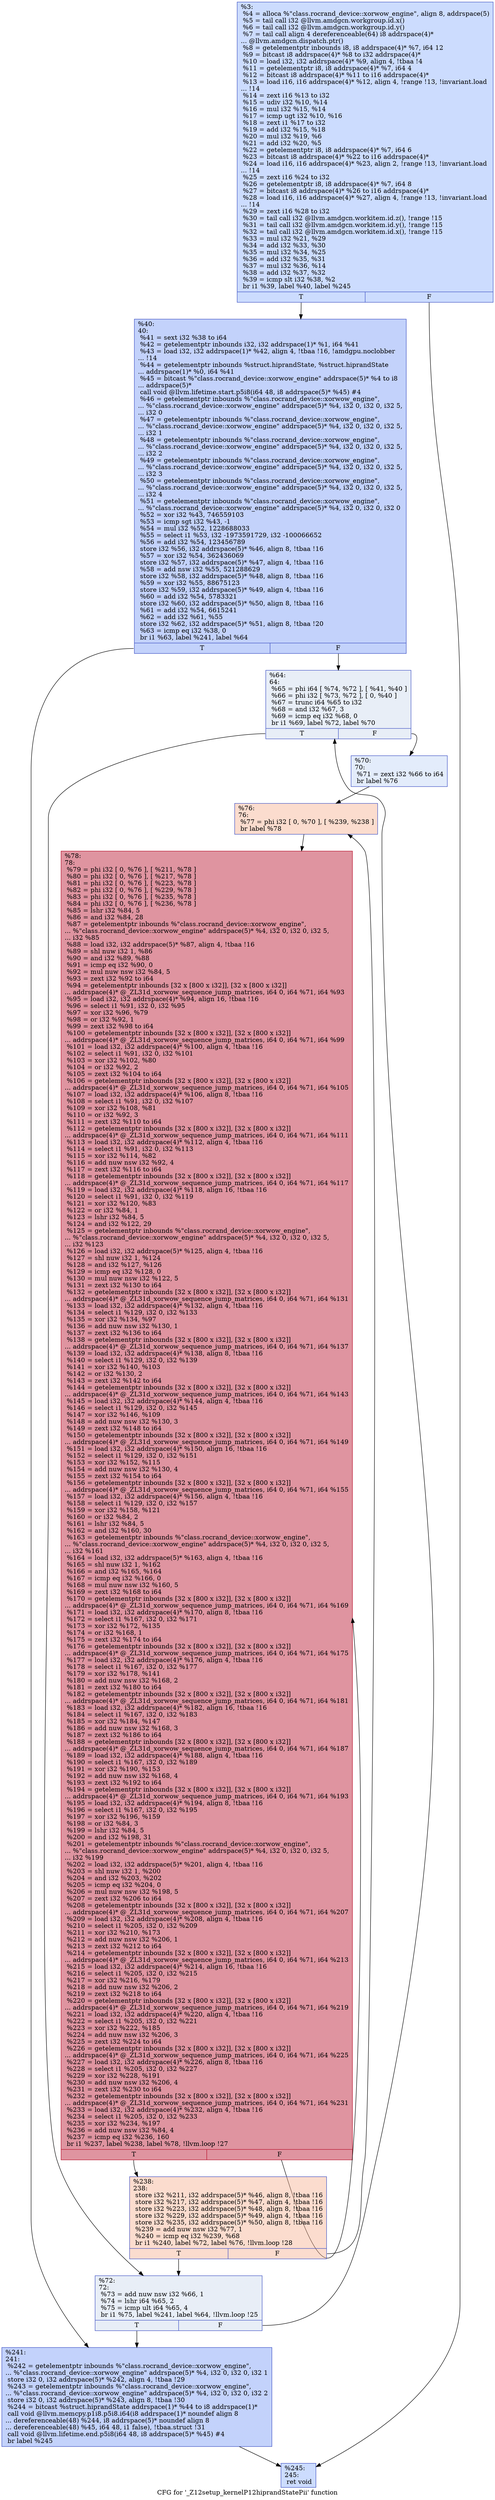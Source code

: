 digraph "CFG for '_Z12setup_kernelP12hiprandStatePii' function" {
	label="CFG for '_Z12setup_kernelP12hiprandStatePii' function";

	Node0x51a4a90 [shape=record,color="#3d50c3ff", style=filled, fillcolor="#8caffe70",label="{%3:\l  %4 = alloca %\"class.rocrand_device::xorwow_engine\", align 8, addrspace(5)\l  %5 = tail call i32 @llvm.amdgcn.workgroup.id.x()\l  %6 = tail call i32 @llvm.amdgcn.workgroup.id.y()\l  %7 = tail call align 4 dereferenceable(64) i8 addrspace(4)*\l... @llvm.amdgcn.dispatch.ptr()\l  %8 = getelementptr inbounds i8, i8 addrspace(4)* %7, i64 12\l  %9 = bitcast i8 addrspace(4)* %8 to i32 addrspace(4)*\l  %10 = load i32, i32 addrspace(4)* %9, align 4, !tbaa !4\l  %11 = getelementptr i8, i8 addrspace(4)* %7, i64 4\l  %12 = bitcast i8 addrspace(4)* %11 to i16 addrspace(4)*\l  %13 = load i16, i16 addrspace(4)* %12, align 4, !range !13, !invariant.load\l... !14\l  %14 = zext i16 %13 to i32\l  %15 = udiv i32 %10, %14\l  %16 = mul i32 %15, %14\l  %17 = icmp ugt i32 %10, %16\l  %18 = zext i1 %17 to i32\l  %19 = add i32 %15, %18\l  %20 = mul i32 %19, %6\l  %21 = add i32 %20, %5\l  %22 = getelementptr i8, i8 addrspace(4)* %7, i64 6\l  %23 = bitcast i8 addrspace(4)* %22 to i16 addrspace(4)*\l  %24 = load i16, i16 addrspace(4)* %23, align 2, !range !13, !invariant.load\l... !14\l  %25 = zext i16 %24 to i32\l  %26 = getelementptr i8, i8 addrspace(4)* %7, i64 8\l  %27 = bitcast i8 addrspace(4)* %26 to i16 addrspace(4)*\l  %28 = load i16, i16 addrspace(4)* %27, align 4, !range !13, !invariant.load\l... !14\l  %29 = zext i16 %28 to i32\l  %30 = tail call i32 @llvm.amdgcn.workitem.id.z(), !range !15\l  %31 = tail call i32 @llvm.amdgcn.workitem.id.y(), !range !15\l  %32 = tail call i32 @llvm.amdgcn.workitem.id.x(), !range !15\l  %33 = mul i32 %21, %29\l  %34 = add i32 %33, %30\l  %35 = mul i32 %34, %25\l  %36 = add i32 %35, %31\l  %37 = mul i32 %36, %14\l  %38 = add i32 %37, %32\l  %39 = icmp slt i32 %38, %2\l  br i1 %39, label %40, label %245\l|{<s0>T|<s1>F}}"];
	Node0x51a4a90:s0 -> Node0x51a9f50;
	Node0x51a4a90:s1 -> Node0x51ac5d0;
	Node0x51a9f50 [shape=record,color="#3d50c3ff", style=filled, fillcolor="#779af770",label="{%40:\l40:                                               \l  %41 = sext i32 %38 to i64\l  %42 = getelementptr inbounds i32, i32 addrspace(1)* %1, i64 %41\l  %43 = load i32, i32 addrspace(1)* %42, align 4, !tbaa !16, !amdgpu.noclobber\l... !14\l  %44 = getelementptr inbounds %struct.hiprandState, %struct.hiprandState\l... addrspace(1)* %0, i64 %41\l  %45 = bitcast %\"class.rocrand_device::xorwow_engine\" addrspace(5)* %4 to i8\l... addrspace(5)*\l  call void @llvm.lifetime.start.p5i8(i64 48, i8 addrspace(5)* %45) #4\l  %46 = getelementptr inbounds %\"class.rocrand_device::xorwow_engine\",\l... %\"class.rocrand_device::xorwow_engine\" addrspace(5)* %4, i32 0, i32 0, i32 5,\l... i32 0\l  %47 = getelementptr inbounds %\"class.rocrand_device::xorwow_engine\",\l... %\"class.rocrand_device::xorwow_engine\" addrspace(5)* %4, i32 0, i32 0, i32 5,\l... i32 1\l  %48 = getelementptr inbounds %\"class.rocrand_device::xorwow_engine\",\l... %\"class.rocrand_device::xorwow_engine\" addrspace(5)* %4, i32 0, i32 0, i32 5,\l... i32 2\l  %49 = getelementptr inbounds %\"class.rocrand_device::xorwow_engine\",\l... %\"class.rocrand_device::xorwow_engine\" addrspace(5)* %4, i32 0, i32 0, i32 5,\l... i32 3\l  %50 = getelementptr inbounds %\"class.rocrand_device::xorwow_engine\",\l... %\"class.rocrand_device::xorwow_engine\" addrspace(5)* %4, i32 0, i32 0, i32 5,\l... i32 4\l  %51 = getelementptr inbounds %\"class.rocrand_device::xorwow_engine\",\l... %\"class.rocrand_device::xorwow_engine\" addrspace(5)* %4, i32 0, i32 0, i32 0\l  %52 = xor i32 %43, 746559103\l  %53 = icmp sgt i32 %43, -1\l  %54 = mul i32 %52, 1228688033\l  %55 = select i1 %53, i32 -1973591729, i32 -100066652\l  %56 = add i32 %54, 123456789\l  store i32 %56, i32 addrspace(5)* %46, align 8, !tbaa !16\l  %57 = xor i32 %54, 362436069\l  store i32 %57, i32 addrspace(5)* %47, align 4, !tbaa !16\l  %58 = add nsw i32 %55, 521288629\l  store i32 %58, i32 addrspace(5)* %48, align 8, !tbaa !16\l  %59 = xor i32 %55, 88675123\l  store i32 %59, i32 addrspace(5)* %49, align 4, !tbaa !16\l  %60 = add i32 %54, 5783321\l  store i32 %60, i32 addrspace(5)* %50, align 8, !tbaa !16\l  %61 = add i32 %54, 6615241\l  %62 = add i32 %61, %55\l  store i32 %62, i32 addrspace(5)* %51, align 8, !tbaa !20\l  %63 = icmp eq i32 %38, 0\l  br i1 %63, label %241, label %64\l|{<s0>T|<s1>F}}"];
	Node0x51a9f50:s0 -> Node0x51ae6e0;
	Node0x51a9f50:s1 -> Node0x51ae770;
	Node0x51ae770 [shape=record,color="#3d50c3ff", style=filled, fillcolor="#cbd8ee70",label="{%64:\l64:                                               \l  %65 = phi i64 [ %74, %72 ], [ %41, %40 ]\l  %66 = phi i32 [ %73, %72 ], [ 0, %40 ]\l  %67 = trunc i64 %65 to i32\l  %68 = and i32 %67, 3\l  %69 = icmp eq i32 %68, 0\l  br i1 %69, label %72, label %70\l|{<s0>T|<s1>F}}"];
	Node0x51ae770:s0 -> Node0x51ac020;
	Node0x51ae770:s1 -> Node0x51aeeb0;
	Node0x51aeeb0 [shape=record,color="#3d50c3ff", style=filled, fillcolor="#bfd3f670",label="{%70:\l70:                                               \l  %71 = zext i32 %66 to i64\l  br label %76\l}"];
	Node0x51aeeb0 -> Node0x51af060;
	Node0x51ac020 [shape=record,color="#3d50c3ff", style=filled, fillcolor="#cbd8ee70",label="{%72:\l72:                                               \l  %73 = add nuw nsw i32 %66, 1\l  %74 = lshr i64 %65, 2\l  %75 = icmp ult i64 %65, 4\l  br i1 %75, label %241, label %64, !llvm.loop !25\l|{<s0>T|<s1>F}}"];
	Node0x51ac020:s0 -> Node0x51ae6e0;
	Node0x51ac020:s1 -> Node0x51ae770;
	Node0x51af060 [shape=record,color="#3d50c3ff", style=filled, fillcolor="#f7af9170",label="{%76:\l76:                                               \l  %77 = phi i32 [ 0, %70 ], [ %239, %238 ]\l  br label %78\l}"];
	Node0x51af060 -> Node0x51af540;
	Node0x51af540 [shape=record,color="#b70d28ff", style=filled, fillcolor="#b70d2870",label="{%78:\l78:                                               \l  %79 = phi i32 [ 0, %76 ], [ %211, %78 ]\l  %80 = phi i32 [ 0, %76 ], [ %217, %78 ]\l  %81 = phi i32 [ 0, %76 ], [ %223, %78 ]\l  %82 = phi i32 [ 0, %76 ], [ %229, %78 ]\l  %83 = phi i32 [ 0, %76 ], [ %235, %78 ]\l  %84 = phi i32 [ 0, %76 ], [ %236, %78 ]\l  %85 = lshr i32 %84, 5\l  %86 = and i32 %84, 28\l  %87 = getelementptr inbounds %\"class.rocrand_device::xorwow_engine\",\l... %\"class.rocrand_device::xorwow_engine\" addrspace(5)* %4, i32 0, i32 0, i32 5,\l... i32 %85\l  %88 = load i32, i32 addrspace(5)* %87, align 4, !tbaa !16\l  %89 = shl nuw i32 1, %86\l  %90 = and i32 %89, %88\l  %91 = icmp eq i32 %90, 0\l  %92 = mul nuw nsw i32 %84, 5\l  %93 = zext i32 %92 to i64\l  %94 = getelementptr inbounds [32 x [800 x i32]], [32 x [800 x i32]]\l... addrspace(4)* @_ZL31d_xorwow_sequence_jump_matrices, i64 0, i64 %71, i64 %93\l  %95 = load i32, i32 addrspace(4)* %94, align 16, !tbaa !16\l  %96 = select i1 %91, i32 0, i32 %95\l  %97 = xor i32 %96, %79\l  %98 = or i32 %92, 1\l  %99 = zext i32 %98 to i64\l  %100 = getelementptr inbounds [32 x [800 x i32]], [32 x [800 x i32]]\l... addrspace(4)* @_ZL31d_xorwow_sequence_jump_matrices, i64 0, i64 %71, i64 %99\l  %101 = load i32, i32 addrspace(4)* %100, align 4, !tbaa !16\l  %102 = select i1 %91, i32 0, i32 %101\l  %103 = xor i32 %102, %80\l  %104 = or i32 %92, 2\l  %105 = zext i32 %104 to i64\l  %106 = getelementptr inbounds [32 x [800 x i32]], [32 x [800 x i32]]\l... addrspace(4)* @_ZL31d_xorwow_sequence_jump_matrices, i64 0, i64 %71, i64 %105\l  %107 = load i32, i32 addrspace(4)* %106, align 8, !tbaa !16\l  %108 = select i1 %91, i32 0, i32 %107\l  %109 = xor i32 %108, %81\l  %110 = or i32 %92, 3\l  %111 = zext i32 %110 to i64\l  %112 = getelementptr inbounds [32 x [800 x i32]], [32 x [800 x i32]]\l... addrspace(4)* @_ZL31d_xorwow_sequence_jump_matrices, i64 0, i64 %71, i64 %111\l  %113 = load i32, i32 addrspace(4)* %112, align 4, !tbaa !16\l  %114 = select i1 %91, i32 0, i32 %113\l  %115 = xor i32 %114, %82\l  %116 = add nuw nsw i32 %92, 4\l  %117 = zext i32 %116 to i64\l  %118 = getelementptr inbounds [32 x [800 x i32]], [32 x [800 x i32]]\l... addrspace(4)* @_ZL31d_xorwow_sequence_jump_matrices, i64 0, i64 %71, i64 %117\l  %119 = load i32, i32 addrspace(4)* %118, align 16, !tbaa !16\l  %120 = select i1 %91, i32 0, i32 %119\l  %121 = xor i32 %120, %83\l  %122 = or i32 %84, 1\l  %123 = lshr i32 %84, 5\l  %124 = and i32 %122, 29\l  %125 = getelementptr inbounds %\"class.rocrand_device::xorwow_engine\",\l... %\"class.rocrand_device::xorwow_engine\" addrspace(5)* %4, i32 0, i32 0, i32 5,\l... i32 %123\l  %126 = load i32, i32 addrspace(5)* %125, align 4, !tbaa !16\l  %127 = shl nuw i32 1, %124\l  %128 = and i32 %127, %126\l  %129 = icmp eq i32 %128, 0\l  %130 = mul nuw nsw i32 %122, 5\l  %131 = zext i32 %130 to i64\l  %132 = getelementptr inbounds [32 x [800 x i32]], [32 x [800 x i32]]\l... addrspace(4)* @_ZL31d_xorwow_sequence_jump_matrices, i64 0, i64 %71, i64 %131\l  %133 = load i32, i32 addrspace(4)* %132, align 4, !tbaa !16\l  %134 = select i1 %129, i32 0, i32 %133\l  %135 = xor i32 %134, %97\l  %136 = add nuw nsw i32 %130, 1\l  %137 = zext i32 %136 to i64\l  %138 = getelementptr inbounds [32 x [800 x i32]], [32 x [800 x i32]]\l... addrspace(4)* @_ZL31d_xorwow_sequence_jump_matrices, i64 0, i64 %71, i64 %137\l  %139 = load i32, i32 addrspace(4)* %138, align 8, !tbaa !16\l  %140 = select i1 %129, i32 0, i32 %139\l  %141 = xor i32 %140, %103\l  %142 = or i32 %130, 2\l  %143 = zext i32 %142 to i64\l  %144 = getelementptr inbounds [32 x [800 x i32]], [32 x [800 x i32]]\l... addrspace(4)* @_ZL31d_xorwow_sequence_jump_matrices, i64 0, i64 %71, i64 %143\l  %145 = load i32, i32 addrspace(4)* %144, align 4, !tbaa !16\l  %146 = select i1 %129, i32 0, i32 %145\l  %147 = xor i32 %146, %109\l  %148 = add nuw nsw i32 %130, 3\l  %149 = zext i32 %148 to i64\l  %150 = getelementptr inbounds [32 x [800 x i32]], [32 x [800 x i32]]\l... addrspace(4)* @_ZL31d_xorwow_sequence_jump_matrices, i64 0, i64 %71, i64 %149\l  %151 = load i32, i32 addrspace(4)* %150, align 16, !tbaa !16\l  %152 = select i1 %129, i32 0, i32 %151\l  %153 = xor i32 %152, %115\l  %154 = add nuw nsw i32 %130, 4\l  %155 = zext i32 %154 to i64\l  %156 = getelementptr inbounds [32 x [800 x i32]], [32 x [800 x i32]]\l... addrspace(4)* @_ZL31d_xorwow_sequence_jump_matrices, i64 0, i64 %71, i64 %155\l  %157 = load i32, i32 addrspace(4)* %156, align 4, !tbaa !16\l  %158 = select i1 %129, i32 0, i32 %157\l  %159 = xor i32 %158, %121\l  %160 = or i32 %84, 2\l  %161 = lshr i32 %84, 5\l  %162 = and i32 %160, 30\l  %163 = getelementptr inbounds %\"class.rocrand_device::xorwow_engine\",\l... %\"class.rocrand_device::xorwow_engine\" addrspace(5)* %4, i32 0, i32 0, i32 5,\l... i32 %161\l  %164 = load i32, i32 addrspace(5)* %163, align 4, !tbaa !16\l  %165 = shl nuw i32 1, %162\l  %166 = and i32 %165, %164\l  %167 = icmp eq i32 %166, 0\l  %168 = mul nuw nsw i32 %160, 5\l  %169 = zext i32 %168 to i64\l  %170 = getelementptr inbounds [32 x [800 x i32]], [32 x [800 x i32]]\l... addrspace(4)* @_ZL31d_xorwow_sequence_jump_matrices, i64 0, i64 %71, i64 %169\l  %171 = load i32, i32 addrspace(4)* %170, align 8, !tbaa !16\l  %172 = select i1 %167, i32 0, i32 %171\l  %173 = xor i32 %172, %135\l  %174 = or i32 %168, 1\l  %175 = zext i32 %174 to i64\l  %176 = getelementptr inbounds [32 x [800 x i32]], [32 x [800 x i32]]\l... addrspace(4)* @_ZL31d_xorwow_sequence_jump_matrices, i64 0, i64 %71, i64 %175\l  %177 = load i32, i32 addrspace(4)* %176, align 4, !tbaa !16\l  %178 = select i1 %167, i32 0, i32 %177\l  %179 = xor i32 %178, %141\l  %180 = add nuw nsw i32 %168, 2\l  %181 = zext i32 %180 to i64\l  %182 = getelementptr inbounds [32 x [800 x i32]], [32 x [800 x i32]]\l... addrspace(4)* @_ZL31d_xorwow_sequence_jump_matrices, i64 0, i64 %71, i64 %181\l  %183 = load i32, i32 addrspace(4)* %182, align 16, !tbaa !16\l  %184 = select i1 %167, i32 0, i32 %183\l  %185 = xor i32 %184, %147\l  %186 = add nuw nsw i32 %168, 3\l  %187 = zext i32 %186 to i64\l  %188 = getelementptr inbounds [32 x [800 x i32]], [32 x [800 x i32]]\l... addrspace(4)* @_ZL31d_xorwow_sequence_jump_matrices, i64 0, i64 %71, i64 %187\l  %189 = load i32, i32 addrspace(4)* %188, align 4, !tbaa !16\l  %190 = select i1 %167, i32 0, i32 %189\l  %191 = xor i32 %190, %153\l  %192 = add nuw nsw i32 %168, 4\l  %193 = zext i32 %192 to i64\l  %194 = getelementptr inbounds [32 x [800 x i32]], [32 x [800 x i32]]\l... addrspace(4)* @_ZL31d_xorwow_sequence_jump_matrices, i64 0, i64 %71, i64 %193\l  %195 = load i32, i32 addrspace(4)* %194, align 8, !tbaa !16\l  %196 = select i1 %167, i32 0, i32 %195\l  %197 = xor i32 %196, %159\l  %198 = or i32 %84, 3\l  %199 = lshr i32 %84, 5\l  %200 = and i32 %198, 31\l  %201 = getelementptr inbounds %\"class.rocrand_device::xorwow_engine\",\l... %\"class.rocrand_device::xorwow_engine\" addrspace(5)* %4, i32 0, i32 0, i32 5,\l... i32 %199\l  %202 = load i32, i32 addrspace(5)* %201, align 4, !tbaa !16\l  %203 = shl nuw i32 1, %200\l  %204 = and i32 %203, %202\l  %205 = icmp eq i32 %204, 0\l  %206 = mul nuw nsw i32 %198, 5\l  %207 = zext i32 %206 to i64\l  %208 = getelementptr inbounds [32 x [800 x i32]], [32 x [800 x i32]]\l... addrspace(4)* @_ZL31d_xorwow_sequence_jump_matrices, i64 0, i64 %71, i64 %207\l  %209 = load i32, i32 addrspace(4)* %208, align 4, !tbaa !16\l  %210 = select i1 %205, i32 0, i32 %209\l  %211 = xor i32 %210, %173\l  %212 = add nuw nsw i32 %206, 1\l  %213 = zext i32 %212 to i64\l  %214 = getelementptr inbounds [32 x [800 x i32]], [32 x [800 x i32]]\l... addrspace(4)* @_ZL31d_xorwow_sequence_jump_matrices, i64 0, i64 %71, i64 %213\l  %215 = load i32, i32 addrspace(4)* %214, align 16, !tbaa !16\l  %216 = select i1 %205, i32 0, i32 %215\l  %217 = xor i32 %216, %179\l  %218 = add nuw nsw i32 %206, 2\l  %219 = zext i32 %218 to i64\l  %220 = getelementptr inbounds [32 x [800 x i32]], [32 x [800 x i32]]\l... addrspace(4)* @_ZL31d_xorwow_sequence_jump_matrices, i64 0, i64 %71, i64 %219\l  %221 = load i32, i32 addrspace(4)* %220, align 4, !tbaa !16\l  %222 = select i1 %205, i32 0, i32 %221\l  %223 = xor i32 %222, %185\l  %224 = add nuw nsw i32 %206, 3\l  %225 = zext i32 %224 to i64\l  %226 = getelementptr inbounds [32 x [800 x i32]], [32 x [800 x i32]]\l... addrspace(4)* @_ZL31d_xorwow_sequence_jump_matrices, i64 0, i64 %71, i64 %225\l  %227 = load i32, i32 addrspace(4)* %226, align 8, !tbaa !16\l  %228 = select i1 %205, i32 0, i32 %227\l  %229 = xor i32 %228, %191\l  %230 = add nuw nsw i32 %206, 4\l  %231 = zext i32 %230 to i64\l  %232 = getelementptr inbounds [32 x [800 x i32]], [32 x [800 x i32]]\l... addrspace(4)* @_ZL31d_xorwow_sequence_jump_matrices, i64 0, i64 %71, i64 %231\l  %233 = load i32, i32 addrspace(4)* %232, align 4, !tbaa !16\l  %234 = select i1 %205, i32 0, i32 %233\l  %235 = xor i32 %234, %197\l  %236 = add nuw nsw i32 %84, 4\l  %237 = icmp eq i32 %236, 160\l  br i1 %237, label %238, label %78, !llvm.loop !27\l|{<s0>T|<s1>F}}"];
	Node0x51af540:s0 -> Node0x51af400;
	Node0x51af540:s1 -> Node0x51af540;
	Node0x51af400 [shape=record,color="#3d50c3ff", style=filled, fillcolor="#f7af9170",label="{%238:\l238:                                              \l  store i32 %211, i32 addrspace(5)* %46, align 8, !tbaa !16\l  store i32 %217, i32 addrspace(5)* %47, align 4, !tbaa !16\l  store i32 %223, i32 addrspace(5)* %48, align 8, !tbaa !16\l  store i32 %229, i32 addrspace(5)* %49, align 4, !tbaa !16\l  store i32 %235, i32 addrspace(5)* %50, align 8, !tbaa !16\l  %239 = add nuw nsw i32 %77, 1\l  %240 = icmp eq i32 %239, %68\l  br i1 %240, label %72, label %76, !llvm.loop !28\l|{<s0>T|<s1>F}}"];
	Node0x51af400:s0 -> Node0x51ac020;
	Node0x51af400:s1 -> Node0x51af060;
	Node0x51ae6e0 [shape=record,color="#3d50c3ff", style=filled, fillcolor="#779af770",label="{%241:\l241:                                              \l  %242 = getelementptr inbounds %\"class.rocrand_device::xorwow_engine\",\l... %\"class.rocrand_device::xorwow_engine\" addrspace(5)* %4, i32 0, i32 0, i32 1\l  store i32 0, i32 addrspace(5)* %242, align 4, !tbaa !29\l  %243 = getelementptr inbounds %\"class.rocrand_device::xorwow_engine\",\l... %\"class.rocrand_device::xorwow_engine\" addrspace(5)* %4, i32 0, i32 0, i32 2\l  store i32 0, i32 addrspace(5)* %243, align 8, !tbaa !30\l  %244 = bitcast %struct.hiprandState addrspace(1)* %44 to i8 addrspace(1)*\l  call void @llvm.memcpy.p1i8.p5i8.i64(i8 addrspace(1)* noundef align 8\l... dereferenceable(48) %244, i8 addrspace(5)* noundef align 8\l... dereferenceable(48) %45, i64 48, i1 false), !tbaa.struct !31\l  call void @llvm.lifetime.end.p5i8(i64 48, i8 addrspace(5)* %45) #4\l  br label %245\l}"];
	Node0x51ae6e0 -> Node0x51ac5d0;
	Node0x51ac5d0 [shape=record,color="#3d50c3ff", style=filled, fillcolor="#8caffe70",label="{%245:\l245:                                              \l  ret void\l}"];
}
